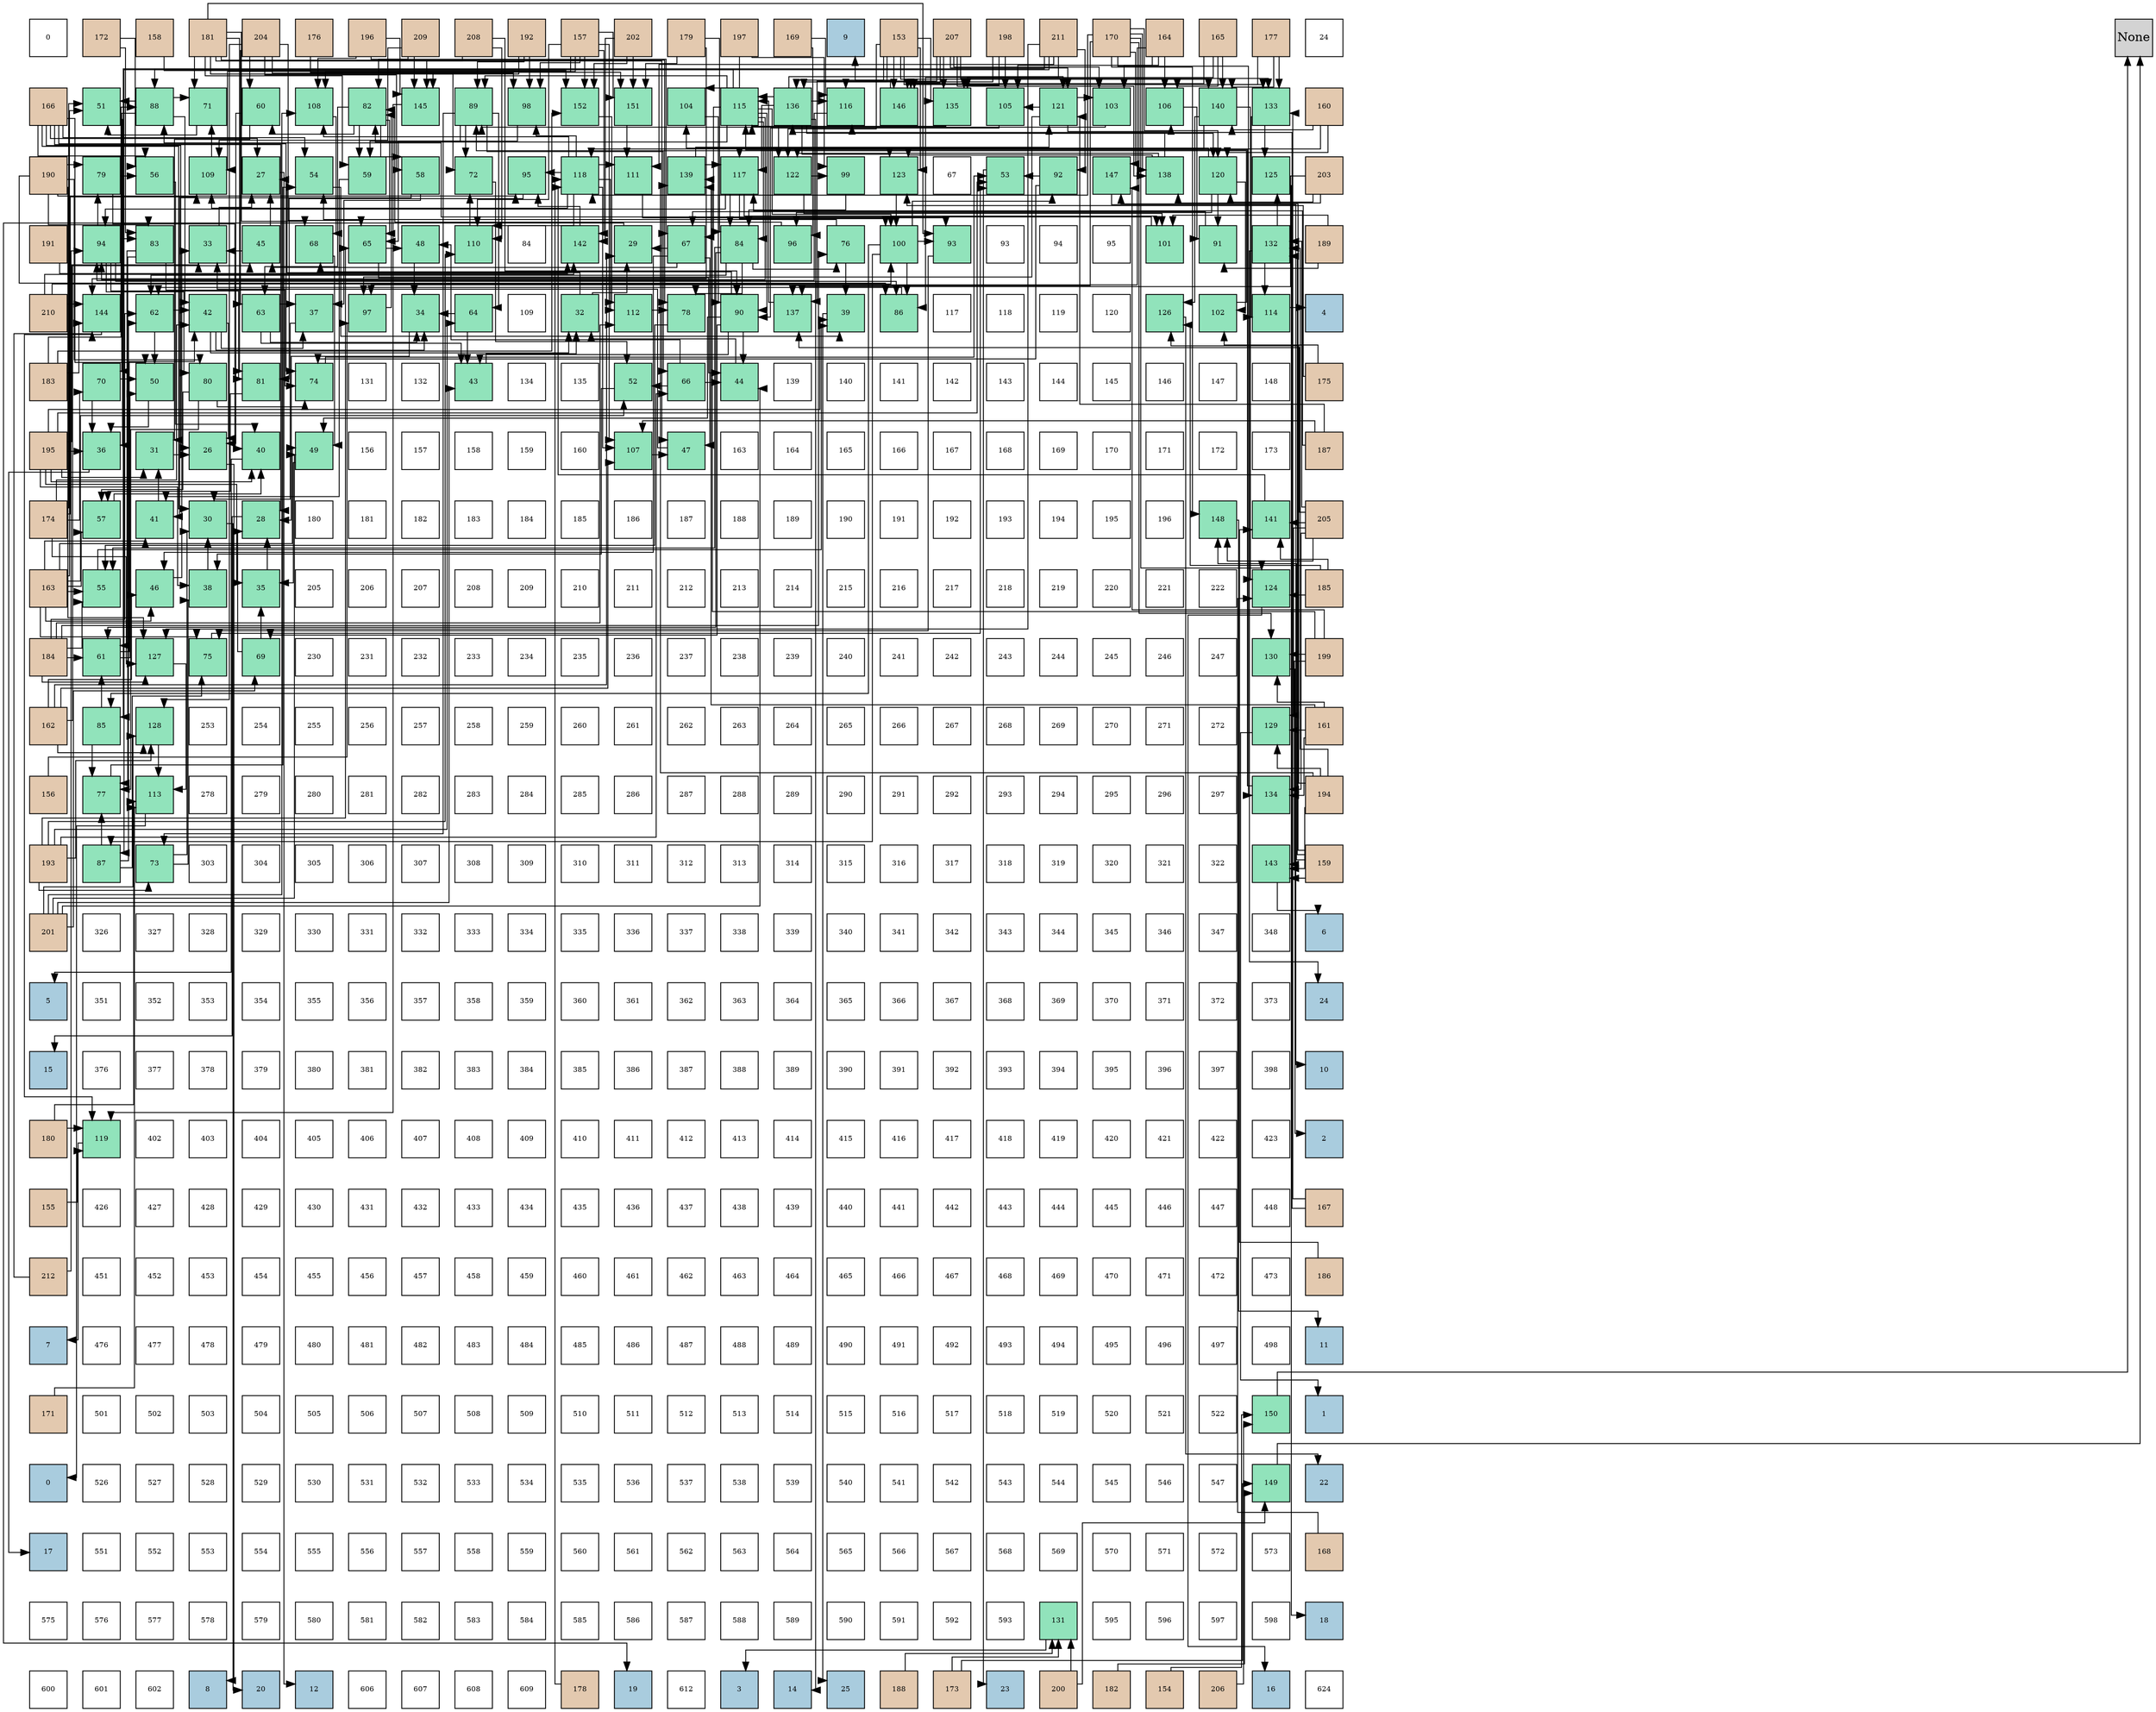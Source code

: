 digraph layout{
 rankdir=TB;
 splines=ortho;
 node [style=filled shape=square fixedsize=true width=0.6];
0[label="0", fontsize=8, fillcolor="#ffffff"];
1[label="172", fontsize=8, fillcolor="#e3c9af"];
2[label="158", fontsize=8, fillcolor="#e3c9af"];
3[label="181", fontsize=8, fillcolor="#e3c9af"];
4[label="204", fontsize=8, fillcolor="#e3c9af"];
5[label="176", fontsize=8, fillcolor="#e3c9af"];
6[label="196", fontsize=8, fillcolor="#e3c9af"];
7[label="209", fontsize=8, fillcolor="#e3c9af"];
8[label="208", fontsize=8, fillcolor="#e3c9af"];
9[label="192", fontsize=8, fillcolor="#e3c9af"];
10[label="157", fontsize=8, fillcolor="#e3c9af"];
11[label="202", fontsize=8, fillcolor="#e3c9af"];
12[label="179", fontsize=8, fillcolor="#e3c9af"];
13[label="197", fontsize=8, fillcolor="#e3c9af"];
14[label="169", fontsize=8, fillcolor="#e3c9af"];
15[label="9", fontsize=8, fillcolor="#a9ccde"];
16[label="153", fontsize=8, fillcolor="#e3c9af"];
17[label="207", fontsize=8, fillcolor="#e3c9af"];
18[label="198", fontsize=8, fillcolor="#e3c9af"];
19[label="211", fontsize=8, fillcolor="#e3c9af"];
20[label="170", fontsize=8, fillcolor="#e3c9af"];
21[label="164", fontsize=8, fillcolor="#e3c9af"];
22[label="165", fontsize=8, fillcolor="#e3c9af"];
23[label="177", fontsize=8, fillcolor="#e3c9af"];
24[label="24", fontsize=8, fillcolor="#ffffff"];
25[label="166", fontsize=8, fillcolor="#e3c9af"];
26[label="51", fontsize=8, fillcolor="#91e3bb"];
27[label="88", fontsize=8, fillcolor="#91e3bb"];
28[label="71", fontsize=8, fillcolor="#91e3bb"];
29[label="60", fontsize=8, fillcolor="#91e3bb"];
30[label="108", fontsize=8, fillcolor="#91e3bb"];
31[label="82", fontsize=8, fillcolor="#91e3bb"];
32[label="145", fontsize=8, fillcolor="#91e3bb"];
33[label="89", fontsize=8, fillcolor="#91e3bb"];
34[label="98", fontsize=8, fillcolor="#91e3bb"];
35[label="152", fontsize=8, fillcolor="#91e3bb"];
36[label="151", fontsize=8, fillcolor="#91e3bb"];
37[label="104", fontsize=8, fillcolor="#91e3bb"];
38[label="115", fontsize=8, fillcolor="#91e3bb"];
39[label="136", fontsize=8, fillcolor="#91e3bb"];
40[label="116", fontsize=8, fillcolor="#91e3bb"];
41[label="146", fontsize=8, fillcolor="#91e3bb"];
42[label="135", fontsize=8, fillcolor="#91e3bb"];
43[label="105", fontsize=8, fillcolor="#91e3bb"];
44[label="121", fontsize=8, fillcolor="#91e3bb"];
45[label="103", fontsize=8, fillcolor="#91e3bb"];
46[label="106", fontsize=8, fillcolor="#91e3bb"];
47[label="140", fontsize=8, fillcolor="#91e3bb"];
48[label="133", fontsize=8, fillcolor="#91e3bb"];
49[label="160", fontsize=8, fillcolor="#e3c9af"];
50[label="190", fontsize=8, fillcolor="#e3c9af"];
51[label="79", fontsize=8, fillcolor="#91e3bb"];
52[label="56", fontsize=8, fillcolor="#91e3bb"];
53[label="109", fontsize=8, fillcolor="#91e3bb"];
54[label="27", fontsize=8, fillcolor="#91e3bb"];
55[label="54", fontsize=8, fillcolor="#91e3bb"];
56[label="59", fontsize=8, fillcolor="#91e3bb"];
57[label="58", fontsize=8, fillcolor="#91e3bb"];
58[label="72", fontsize=8, fillcolor="#91e3bb"];
59[label="95", fontsize=8, fillcolor="#91e3bb"];
60[label="118", fontsize=8, fillcolor="#91e3bb"];
61[label="111", fontsize=8, fillcolor="#91e3bb"];
62[label="139", fontsize=8, fillcolor="#91e3bb"];
63[label="117", fontsize=8, fillcolor="#91e3bb"];
64[label="122", fontsize=8, fillcolor="#91e3bb"];
65[label="99", fontsize=8, fillcolor="#91e3bb"];
66[label="123", fontsize=8, fillcolor="#91e3bb"];
67[label="67", fontsize=8, fillcolor="#ffffff"];
68[label="53", fontsize=8, fillcolor="#91e3bb"];
69[label="92", fontsize=8, fillcolor="#91e3bb"];
70[label="147", fontsize=8, fillcolor="#91e3bb"];
71[label="138", fontsize=8, fillcolor="#91e3bb"];
72[label="120", fontsize=8, fillcolor="#91e3bb"];
73[label="125", fontsize=8, fillcolor="#91e3bb"];
74[label="203", fontsize=8, fillcolor="#e3c9af"];
75[label="191", fontsize=8, fillcolor="#e3c9af"];
76[label="94", fontsize=8, fillcolor="#91e3bb"];
77[label="83", fontsize=8, fillcolor="#91e3bb"];
78[label="33", fontsize=8, fillcolor="#91e3bb"];
79[label="45", fontsize=8, fillcolor="#91e3bb"];
80[label="68", fontsize=8, fillcolor="#91e3bb"];
81[label="65", fontsize=8, fillcolor="#91e3bb"];
82[label="48", fontsize=8, fillcolor="#91e3bb"];
83[label="110", fontsize=8, fillcolor="#91e3bb"];
84[label="84", fontsize=8, fillcolor="#ffffff"];
85[label="142", fontsize=8, fillcolor="#91e3bb"];
86[label="29", fontsize=8, fillcolor="#91e3bb"];
87[label="67", fontsize=8, fillcolor="#91e3bb"];
88[label="84", fontsize=8, fillcolor="#91e3bb"];
89[label="96", fontsize=8, fillcolor="#91e3bb"];
90[label="76", fontsize=8, fillcolor="#91e3bb"];
91[label="100", fontsize=8, fillcolor="#91e3bb"];
92[label="93", fontsize=8, fillcolor="#91e3bb"];
93[label="93", fontsize=8, fillcolor="#ffffff"];
94[label="94", fontsize=8, fillcolor="#ffffff"];
95[label="95", fontsize=8, fillcolor="#ffffff"];
96[label="101", fontsize=8, fillcolor="#91e3bb"];
97[label="91", fontsize=8, fillcolor="#91e3bb"];
98[label="132", fontsize=8, fillcolor="#91e3bb"];
99[label="189", fontsize=8, fillcolor="#e3c9af"];
100[label="210", fontsize=8, fillcolor="#e3c9af"];
101[label="144", fontsize=8, fillcolor="#91e3bb"];
102[label="62", fontsize=8, fillcolor="#91e3bb"];
103[label="42", fontsize=8, fillcolor="#91e3bb"];
104[label="63", fontsize=8, fillcolor="#91e3bb"];
105[label="37", fontsize=8, fillcolor="#91e3bb"];
106[label="97", fontsize=8, fillcolor="#91e3bb"];
107[label="34", fontsize=8, fillcolor="#91e3bb"];
108[label="64", fontsize=8, fillcolor="#91e3bb"];
109[label="109", fontsize=8, fillcolor="#ffffff"];
110[label="32", fontsize=8, fillcolor="#91e3bb"];
111[label="112", fontsize=8, fillcolor="#91e3bb"];
112[label="78", fontsize=8, fillcolor="#91e3bb"];
113[label="90", fontsize=8, fillcolor="#91e3bb"];
114[label="137", fontsize=8, fillcolor="#91e3bb"];
115[label="39", fontsize=8, fillcolor="#91e3bb"];
116[label="86", fontsize=8, fillcolor="#91e3bb"];
117[label="117", fontsize=8, fillcolor="#ffffff"];
118[label="118", fontsize=8, fillcolor="#ffffff"];
119[label="119", fontsize=8, fillcolor="#ffffff"];
120[label="120", fontsize=8, fillcolor="#ffffff"];
121[label="126", fontsize=8, fillcolor="#91e3bb"];
122[label="102", fontsize=8, fillcolor="#91e3bb"];
123[label="114", fontsize=8, fillcolor="#91e3bb"];
124[label="4", fontsize=8, fillcolor="#a9ccde"];
125[label="183", fontsize=8, fillcolor="#e3c9af"];
126[label="70", fontsize=8, fillcolor="#91e3bb"];
127[label="50", fontsize=8, fillcolor="#91e3bb"];
128[label="80", fontsize=8, fillcolor="#91e3bb"];
129[label="81", fontsize=8, fillcolor="#91e3bb"];
130[label="74", fontsize=8, fillcolor="#91e3bb"];
131[label="131", fontsize=8, fillcolor="#ffffff"];
132[label="132", fontsize=8, fillcolor="#ffffff"];
133[label="43", fontsize=8, fillcolor="#91e3bb"];
134[label="134", fontsize=8, fillcolor="#ffffff"];
135[label="135", fontsize=8, fillcolor="#ffffff"];
136[label="52", fontsize=8, fillcolor="#91e3bb"];
137[label="66", fontsize=8, fillcolor="#91e3bb"];
138[label="44", fontsize=8, fillcolor="#91e3bb"];
139[label="139", fontsize=8, fillcolor="#ffffff"];
140[label="140", fontsize=8, fillcolor="#ffffff"];
141[label="141", fontsize=8, fillcolor="#ffffff"];
142[label="142", fontsize=8, fillcolor="#ffffff"];
143[label="143", fontsize=8, fillcolor="#ffffff"];
144[label="144", fontsize=8, fillcolor="#ffffff"];
145[label="145", fontsize=8, fillcolor="#ffffff"];
146[label="146", fontsize=8, fillcolor="#ffffff"];
147[label="147", fontsize=8, fillcolor="#ffffff"];
148[label="148", fontsize=8, fillcolor="#ffffff"];
149[label="175", fontsize=8, fillcolor="#e3c9af"];
150[label="195", fontsize=8, fillcolor="#e3c9af"];
151[label="36", fontsize=8, fillcolor="#91e3bb"];
152[label="31", fontsize=8, fillcolor="#91e3bb"];
153[label="26", fontsize=8, fillcolor="#91e3bb"];
154[label="40", fontsize=8, fillcolor="#91e3bb"];
155[label="49", fontsize=8, fillcolor="#91e3bb"];
156[label="156", fontsize=8, fillcolor="#ffffff"];
157[label="157", fontsize=8, fillcolor="#ffffff"];
158[label="158", fontsize=8, fillcolor="#ffffff"];
159[label="159", fontsize=8, fillcolor="#ffffff"];
160[label="160", fontsize=8, fillcolor="#ffffff"];
161[label="107", fontsize=8, fillcolor="#91e3bb"];
162[label="47", fontsize=8, fillcolor="#91e3bb"];
163[label="163", fontsize=8, fillcolor="#ffffff"];
164[label="164", fontsize=8, fillcolor="#ffffff"];
165[label="165", fontsize=8, fillcolor="#ffffff"];
166[label="166", fontsize=8, fillcolor="#ffffff"];
167[label="167", fontsize=8, fillcolor="#ffffff"];
168[label="168", fontsize=8, fillcolor="#ffffff"];
169[label="169", fontsize=8, fillcolor="#ffffff"];
170[label="170", fontsize=8, fillcolor="#ffffff"];
171[label="171", fontsize=8, fillcolor="#ffffff"];
172[label="172", fontsize=8, fillcolor="#ffffff"];
173[label="173", fontsize=8, fillcolor="#ffffff"];
174[label="187", fontsize=8, fillcolor="#e3c9af"];
175[label="174", fontsize=8, fillcolor="#e3c9af"];
176[label="57", fontsize=8, fillcolor="#91e3bb"];
177[label="41", fontsize=8, fillcolor="#91e3bb"];
178[label="30", fontsize=8, fillcolor="#91e3bb"];
179[label="28", fontsize=8, fillcolor="#91e3bb"];
180[label="180", fontsize=8, fillcolor="#ffffff"];
181[label="181", fontsize=8, fillcolor="#ffffff"];
182[label="182", fontsize=8, fillcolor="#ffffff"];
183[label="183", fontsize=8, fillcolor="#ffffff"];
184[label="184", fontsize=8, fillcolor="#ffffff"];
185[label="185", fontsize=8, fillcolor="#ffffff"];
186[label="186", fontsize=8, fillcolor="#ffffff"];
187[label="187", fontsize=8, fillcolor="#ffffff"];
188[label="188", fontsize=8, fillcolor="#ffffff"];
189[label="189", fontsize=8, fillcolor="#ffffff"];
190[label="190", fontsize=8, fillcolor="#ffffff"];
191[label="191", fontsize=8, fillcolor="#ffffff"];
192[label="192", fontsize=8, fillcolor="#ffffff"];
193[label="193", fontsize=8, fillcolor="#ffffff"];
194[label="194", fontsize=8, fillcolor="#ffffff"];
195[label="195", fontsize=8, fillcolor="#ffffff"];
196[label="196", fontsize=8, fillcolor="#ffffff"];
197[label="148", fontsize=8, fillcolor="#91e3bb"];
198[label="141", fontsize=8, fillcolor="#91e3bb"];
199[label="205", fontsize=8, fillcolor="#e3c9af"];
200[label="163", fontsize=8, fillcolor="#e3c9af"];
201[label="55", fontsize=8, fillcolor="#91e3bb"];
202[label="46", fontsize=8, fillcolor="#91e3bb"];
203[label="38", fontsize=8, fillcolor="#91e3bb"];
204[label="35", fontsize=8, fillcolor="#91e3bb"];
205[label="205", fontsize=8, fillcolor="#ffffff"];
206[label="206", fontsize=8, fillcolor="#ffffff"];
207[label="207", fontsize=8, fillcolor="#ffffff"];
208[label="208", fontsize=8, fillcolor="#ffffff"];
209[label="209", fontsize=8, fillcolor="#ffffff"];
210[label="210", fontsize=8, fillcolor="#ffffff"];
211[label="211", fontsize=8, fillcolor="#ffffff"];
212[label="212", fontsize=8, fillcolor="#ffffff"];
213[label="213", fontsize=8, fillcolor="#ffffff"];
214[label="214", fontsize=8, fillcolor="#ffffff"];
215[label="215", fontsize=8, fillcolor="#ffffff"];
216[label="216", fontsize=8, fillcolor="#ffffff"];
217[label="217", fontsize=8, fillcolor="#ffffff"];
218[label="218", fontsize=8, fillcolor="#ffffff"];
219[label="219", fontsize=8, fillcolor="#ffffff"];
220[label="220", fontsize=8, fillcolor="#ffffff"];
221[label="221", fontsize=8, fillcolor="#ffffff"];
222[label="222", fontsize=8, fillcolor="#ffffff"];
223[label="124", fontsize=8, fillcolor="#91e3bb"];
224[label="185", fontsize=8, fillcolor="#e3c9af"];
225[label="184", fontsize=8, fillcolor="#e3c9af"];
226[label="61", fontsize=8, fillcolor="#91e3bb"];
227[label="127", fontsize=8, fillcolor="#91e3bb"];
228[label="75", fontsize=8, fillcolor="#91e3bb"];
229[label="69", fontsize=8, fillcolor="#91e3bb"];
230[label="230", fontsize=8, fillcolor="#ffffff"];
231[label="231", fontsize=8, fillcolor="#ffffff"];
232[label="232", fontsize=8, fillcolor="#ffffff"];
233[label="233", fontsize=8, fillcolor="#ffffff"];
234[label="234", fontsize=8, fillcolor="#ffffff"];
235[label="235", fontsize=8, fillcolor="#ffffff"];
236[label="236", fontsize=8, fillcolor="#ffffff"];
237[label="237", fontsize=8, fillcolor="#ffffff"];
238[label="238", fontsize=8, fillcolor="#ffffff"];
239[label="239", fontsize=8, fillcolor="#ffffff"];
240[label="240", fontsize=8, fillcolor="#ffffff"];
241[label="241", fontsize=8, fillcolor="#ffffff"];
242[label="242", fontsize=8, fillcolor="#ffffff"];
243[label="243", fontsize=8, fillcolor="#ffffff"];
244[label="244", fontsize=8, fillcolor="#ffffff"];
245[label="245", fontsize=8, fillcolor="#ffffff"];
246[label="246", fontsize=8, fillcolor="#ffffff"];
247[label="247", fontsize=8, fillcolor="#ffffff"];
248[label="130", fontsize=8, fillcolor="#91e3bb"];
249[label="199", fontsize=8, fillcolor="#e3c9af"];
250[label="162", fontsize=8, fillcolor="#e3c9af"];
251[label="85", fontsize=8, fillcolor="#91e3bb"];
252[label="128", fontsize=8, fillcolor="#91e3bb"];
253[label="253", fontsize=8, fillcolor="#ffffff"];
254[label="254", fontsize=8, fillcolor="#ffffff"];
255[label="255", fontsize=8, fillcolor="#ffffff"];
256[label="256", fontsize=8, fillcolor="#ffffff"];
257[label="257", fontsize=8, fillcolor="#ffffff"];
258[label="258", fontsize=8, fillcolor="#ffffff"];
259[label="259", fontsize=8, fillcolor="#ffffff"];
260[label="260", fontsize=8, fillcolor="#ffffff"];
261[label="261", fontsize=8, fillcolor="#ffffff"];
262[label="262", fontsize=8, fillcolor="#ffffff"];
263[label="263", fontsize=8, fillcolor="#ffffff"];
264[label="264", fontsize=8, fillcolor="#ffffff"];
265[label="265", fontsize=8, fillcolor="#ffffff"];
266[label="266", fontsize=8, fillcolor="#ffffff"];
267[label="267", fontsize=8, fillcolor="#ffffff"];
268[label="268", fontsize=8, fillcolor="#ffffff"];
269[label="269", fontsize=8, fillcolor="#ffffff"];
270[label="270", fontsize=8, fillcolor="#ffffff"];
271[label="271", fontsize=8, fillcolor="#ffffff"];
272[label="272", fontsize=8, fillcolor="#ffffff"];
273[label="129", fontsize=8, fillcolor="#91e3bb"];
274[label="161", fontsize=8, fillcolor="#e3c9af"];
275[label="156", fontsize=8, fillcolor="#e3c9af"];
276[label="77", fontsize=8, fillcolor="#91e3bb"];
277[label="113", fontsize=8, fillcolor="#91e3bb"];
278[label="278", fontsize=8, fillcolor="#ffffff"];
279[label="279", fontsize=8, fillcolor="#ffffff"];
280[label="280", fontsize=8, fillcolor="#ffffff"];
281[label="281", fontsize=8, fillcolor="#ffffff"];
282[label="282", fontsize=8, fillcolor="#ffffff"];
283[label="283", fontsize=8, fillcolor="#ffffff"];
284[label="284", fontsize=8, fillcolor="#ffffff"];
285[label="285", fontsize=8, fillcolor="#ffffff"];
286[label="286", fontsize=8, fillcolor="#ffffff"];
287[label="287", fontsize=8, fillcolor="#ffffff"];
288[label="288", fontsize=8, fillcolor="#ffffff"];
289[label="289", fontsize=8, fillcolor="#ffffff"];
290[label="290", fontsize=8, fillcolor="#ffffff"];
291[label="291", fontsize=8, fillcolor="#ffffff"];
292[label="292", fontsize=8, fillcolor="#ffffff"];
293[label="293", fontsize=8, fillcolor="#ffffff"];
294[label="294", fontsize=8, fillcolor="#ffffff"];
295[label="295", fontsize=8, fillcolor="#ffffff"];
296[label="296", fontsize=8, fillcolor="#ffffff"];
297[label="297", fontsize=8, fillcolor="#ffffff"];
298[label="134", fontsize=8, fillcolor="#91e3bb"];
299[label="194", fontsize=8, fillcolor="#e3c9af"];
300[label="193", fontsize=8, fillcolor="#e3c9af"];
301[label="87", fontsize=8, fillcolor="#91e3bb"];
302[label="73", fontsize=8, fillcolor="#91e3bb"];
303[label="303", fontsize=8, fillcolor="#ffffff"];
304[label="304", fontsize=8, fillcolor="#ffffff"];
305[label="305", fontsize=8, fillcolor="#ffffff"];
306[label="306", fontsize=8, fillcolor="#ffffff"];
307[label="307", fontsize=8, fillcolor="#ffffff"];
308[label="308", fontsize=8, fillcolor="#ffffff"];
309[label="309", fontsize=8, fillcolor="#ffffff"];
310[label="310", fontsize=8, fillcolor="#ffffff"];
311[label="311", fontsize=8, fillcolor="#ffffff"];
312[label="312", fontsize=8, fillcolor="#ffffff"];
313[label="313", fontsize=8, fillcolor="#ffffff"];
314[label="314", fontsize=8, fillcolor="#ffffff"];
315[label="315", fontsize=8, fillcolor="#ffffff"];
316[label="316", fontsize=8, fillcolor="#ffffff"];
317[label="317", fontsize=8, fillcolor="#ffffff"];
318[label="318", fontsize=8, fillcolor="#ffffff"];
319[label="319", fontsize=8, fillcolor="#ffffff"];
320[label="320", fontsize=8, fillcolor="#ffffff"];
321[label="321", fontsize=8, fillcolor="#ffffff"];
322[label="322", fontsize=8, fillcolor="#ffffff"];
323[label="143", fontsize=8, fillcolor="#91e3bb"];
324[label="159", fontsize=8, fillcolor="#e3c9af"];
325[label="201", fontsize=8, fillcolor="#e3c9af"];
326[label="326", fontsize=8, fillcolor="#ffffff"];
327[label="327", fontsize=8, fillcolor="#ffffff"];
328[label="328", fontsize=8, fillcolor="#ffffff"];
329[label="329", fontsize=8, fillcolor="#ffffff"];
330[label="330", fontsize=8, fillcolor="#ffffff"];
331[label="331", fontsize=8, fillcolor="#ffffff"];
332[label="332", fontsize=8, fillcolor="#ffffff"];
333[label="333", fontsize=8, fillcolor="#ffffff"];
334[label="334", fontsize=8, fillcolor="#ffffff"];
335[label="335", fontsize=8, fillcolor="#ffffff"];
336[label="336", fontsize=8, fillcolor="#ffffff"];
337[label="337", fontsize=8, fillcolor="#ffffff"];
338[label="338", fontsize=8, fillcolor="#ffffff"];
339[label="339", fontsize=8, fillcolor="#ffffff"];
340[label="340", fontsize=8, fillcolor="#ffffff"];
341[label="341", fontsize=8, fillcolor="#ffffff"];
342[label="342", fontsize=8, fillcolor="#ffffff"];
343[label="343", fontsize=8, fillcolor="#ffffff"];
344[label="344", fontsize=8, fillcolor="#ffffff"];
345[label="345", fontsize=8, fillcolor="#ffffff"];
346[label="346", fontsize=8, fillcolor="#ffffff"];
347[label="347", fontsize=8, fillcolor="#ffffff"];
348[label="348", fontsize=8, fillcolor="#ffffff"];
349[label="6", fontsize=8, fillcolor="#a9ccde"];
350[label="5", fontsize=8, fillcolor="#a9ccde"];
351[label="351", fontsize=8, fillcolor="#ffffff"];
352[label="352", fontsize=8, fillcolor="#ffffff"];
353[label="353", fontsize=8, fillcolor="#ffffff"];
354[label="354", fontsize=8, fillcolor="#ffffff"];
355[label="355", fontsize=8, fillcolor="#ffffff"];
356[label="356", fontsize=8, fillcolor="#ffffff"];
357[label="357", fontsize=8, fillcolor="#ffffff"];
358[label="358", fontsize=8, fillcolor="#ffffff"];
359[label="359", fontsize=8, fillcolor="#ffffff"];
360[label="360", fontsize=8, fillcolor="#ffffff"];
361[label="361", fontsize=8, fillcolor="#ffffff"];
362[label="362", fontsize=8, fillcolor="#ffffff"];
363[label="363", fontsize=8, fillcolor="#ffffff"];
364[label="364", fontsize=8, fillcolor="#ffffff"];
365[label="365", fontsize=8, fillcolor="#ffffff"];
366[label="366", fontsize=8, fillcolor="#ffffff"];
367[label="367", fontsize=8, fillcolor="#ffffff"];
368[label="368", fontsize=8, fillcolor="#ffffff"];
369[label="369", fontsize=8, fillcolor="#ffffff"];
370[label="370", fontsize=8, fillcolor="#ffffff"];
371[label="371", fontsize=8, fillcolor="#ffffff"];
372[label="372", fontsize=8, fillcolor="#ffffff"];
373[label="373", fontsize=8, fillcolor="#ffffff"];
374[label="24", fontsize=8, fillcolor="#a9ccde"];
375[label="15", fontsize=8, fillcolor="#a9ccde"];
376[label="376", fontsize=8, fillcolor="#ffffff"];
377[label="377", fontsize=8, fillcolor="#ffffff"];
378[label="378", fontsize=8, fillcolor="#ffffff"];
379[label="379", fontsize=8, fillcolor="#ffffff"];
380[label="380", fontsize=8, fillcolor="#ffffff"];
381[label="381", fontsize=8, fillcolor="#ffffff"];
382[label="382", fontsize=8, fillcolor="#ffffff"];
383[label="383", fontsize=8, fillcolor="#ffffff"];
384[label="384", fontsize=8, fillcolor="#ffffff"];
385[label="385", fontsize=8, fillcolor="#ffffff"];
386[label="386", fontsize=8, fillcolor="#ffffff"];
387[label="387", fontsize=8, fillcolor="#ffffff"];
388[label="388", fontsize=8, fillcolor="#ffffff"];
389[label="389", fontsize=8, fillcolor="#ffffff"];
390[label="390", fontsize=8, fillcolor="#ffffff"];
391[label="391", fontsize=8, fillcolor="#ffffff"];
392[label="392", fontsize=8, fillcolor="#ffffff"];
393[label="393", fontsize=8, fillcolor="#ffffff"];
394[label="394", fontsize=8, fillcolor="#ffffff"];
395[label="395", fontsize=8, fillcolor="#ffffff"];
396[label="396", fontsize=8, fillcolor="#ffffff"];
397[label="397", fontsize=8, fillcolor="#ffffff"];
398[label="398", fontsize=8, fillcolor="#ffffff"];
399[label="10", fontsize=8, fillcolor="#a9ccde"];
400[label="180", fontsize=8, fillcolor="#e3c9af"];
401[label="119", fontsize=8, fillcolor="#91e3bb"];
402[label="402", fontsize=8, fillcolor="#ffffff"];
403[label="403", fontsize=8, fillcolor="#ffffff"];
404[label="404", fontsize=8, fillcolor="#ffffff"];
405[label="405", fontsize=8, fillcolor="#ffffff"];
406[label="406", fontsize=8, fillcolor="#ffffff"];
407[label="407", fontsize=8, fillcolor="#ffffff"];
408[label="408", fontsize=8, fillcolor="#ffffff"];
409[label="409", fontsize=8, fillcolor="#ffffff"];
410[label="410", fontsize=8, fillcolor="#ffffff"];
411[label="411", fontsize=8, fillcolor="#ffffff"];
412[label="412", fontsize=8, fillcolor="#ffffff"];
413[label="413", fontsize=8, fillcolor="#ffffff"];
414[label="414", fontsize=8, fillcolor="#ffffff"];
415[label="415", fontsize=8, fillcolor="#ffffff"];
416[label="416", fontsize=8, fillcolor="#ffffff"];
417[label="417", fontsize=8, fillcolor="#ffffff"];
418[label="418", fontsize=8, fillcolor="#ffffff"];
419[label="419", fontsize=8, fillcolor="#ffffff"];
420[label="420", fontsize=8, fillcolor="#ffffff"];
421[label="421", fontsize=8, fillcolor="#ffffff"];
422[label="422", fontsize=8, fillcolor="#ffffff"];
423[label="423", fontsize=8, fillcolor="#ffffff"];
424[label="2", fontsize=8, fillcolor="#a9ccde"];
425[label="155", fontsize=8, fillcolor="#e3c9af"];
426[label="426", fontsize=8, fillcolor="#ffffff"];
427[label="427", fontsize=8, fillcolor="#ffffff"];
428[label="428", fontsize=8, fillcolor="#ffffff"];
429[label="429", fontsize=8, fillcolor="#ffffff"];
430[label="430", fontsize=8, fillcolor="#ffffff"];
431[label="431", fontsize=8, fillcolor="#ffffff"];
432[label="432", fontsize=8, fillcolor="#ffffff"];
433[label="433", fontsize=8, fillcolor="#ffffff"];
434[label="434", fontsize=8, fillcolor="#ffffff"];
435[label="435", fontsize=8, fillcolor="#ffffff"];
436[label="436", fontsize=8, fillcolor="#ffffff"];
437[label="437", fontsize=8, fillcolor="#ffffff"];
438[label="438", fontsize=8, fillcolor="#ffffff"];
439[label="439", fontsize=8, fillcolor="#ffffff"];
440[label="440", fontsize=8, fillcolor="#ffffff"];
441[label="441", fontsize=8, fillcolor="#ffffff"];
442[label="442", fontsize=8, fillcolor="#ffffff"];
443[label="443", fontsize=8, fillcolor="#ffffff"];
444[label="444", fontsize=8, fillcolor="#ffffff"];
445[label="445", fontsize=8, fillcolor="#ffffff"];
446[label="446", fontsize=8, fillcolor="#ffffff"];
447[label="447", fontsize=8, fillcolor="#ffffff"];
448[label="448", fontsize=8, fillcolor="#ffffff"];
449[label="167", fontsize=8, fillcolor="#e3c9af"];
450[label="212", fontsize=8, fillcolor="#e3c9af"];
451[label="451", fontsize=8, fillcolor="#ffffff"];
452[label="452", fontsize=8, fillcolor="#ffffff"];
453[label="453", fontsize=8, fillcolor="#ffffff"];
454[label="454", fontsize=8, fillcolor="#ffffff"];
455[label="455", fontsize=8, fillcolor="#ffffff"];
456[label="456", fontsize=8, fillcolor="#ffffff"];
457[label="457", fontsize=8, fillcolor="#ffffff"];
458[label="458", fontsize=8, fillcolor="#ffffff"];
459[label="459", fontsize=8, fillcolor="#ffffff"];
460[label="460", fontsize=8, fillcolor="#ffffff"];
461[label="461", fontsize=8, fillcolor="#ffffff"];
462[label="462", fontsize=8, fillcolor="#ffffff"];
463[label="463", fontsize=8, fillcolor="#ffffff"];
464[label="464", fontsize=8, fillcolor="#ffffff"];
465[label="465", fontsize=8, fillcolor="#ffffff"];
466[label="466", fontsize=8, fillcolor="#ffffff"];
467[label="467", fontsize=8, fillcolor="#ffffff"];
468[label="468", fontsize=8, fillcolor="#ffffff"];
469[label="469", fontsize=8, fillcolor="#ffffff"];
470[label="470", fontsize=8, fillcolor="#ffffff"];
471[label="471", fontsize=8, fillcolor="#ffffff"];
472[label="472", fontsize=8, fillcolor="#ffffff"];
473[label="473", fontsize=8, fillcolor="#ffffff"];
474[label="186", fontsize=8, fillcolor="#e3c9af"];
475[label="7", fontsize=8, fillcolor="#a9ccde"];
476[label="476", fontsize=8, fillcolor="#ffffff"];
477[label="477", fontsize=8, fillcolor="#ffffff"];
478[label="478", fontsize=8, fillcolor="#ffffff"];
479[label="479", fontsize=8, fillcolor="#ffffff"];
480[label="480", fontsize=8, fillcolor="#ffffff"];
481[label="481", fontsize=8, fillcolor="#ffffff"];
482[label="482", fontsize=8, fillcolor="#ffffff"];
483[label="483", fontsize=8, fillcolor="#ffffff"];
484[label="484", fontsize=8, fillcolor="#ffffff"];
485[label="485", fontsize=8, fillcolor="#ffffff"];
486[label="486", fontsize=8, fillcolor="#ffffff"];
487[label="487", fontsize=8, fillcolor="#ffffff"];
488[label="488", fontsize=8, fillcolor="#ffffff"];
489[label="489", fontsize=8, fillcolor="#ffffff"];
490[label="490", fontsize=8, fillcolor="#ffffff"];
491[label="491", fontsize=8, fillcolor="#ffffff"];
492[label="492", fontsize=8, fillcolor="#ffffff"];
493[label="493", fontsize=8, fillcolor="#ffffff"];
494[label="494", fontsize=8, fillcolor="#ffffff"];
495[label="495", fontsize=8, fillcolor="#ffffff"];
496[label="496", fontsize=8, fillcolor="#ffffff"];
497[label="497", fontsize=8, fillcolor="#ffffff"];
498[label="498", fontsize=8, fillcolor="#ffffff"];
499[label="11", fontsize=8, fillcolor="#a9ccde"];
500[label="171", fontsize=8, fillcolor="#e3c9af"];
501[label="501", fontsize=8, fillcolor="#ffffff"];
502[label="502", fontsize=8, fillcolor="#ffffff"];
503[label="503", fontsize=8, fillcolor="#ffffff"];
504[label="504", fontsize=8, fillcolor="#ffffff"];
505[label="505", fontsize=8, fillcolor="#ffffff"];
506[label="506", fontsize=8, fillcolor="#ffffff"];
507[label="507", fontsize=8, fillcolor="#ffffff"];
508[label="508", fontsize=8, fillcolor="#ffffff"];
509[label="509", fontsize=8, fillcolor="#ffffff"];
510[label="510", fontsize=8, fillcolor="#ffffff"];
511[label="511", fontsize=8, fillcolor="#ffffff"];
512[label="512", fontsize=8, fillcolor="#ffffff"];
513[label="513", fontsize=8, fillcolor="#ffffff"];
514[label="514", fontsize=8, fillcolor="#ffffff"];
515[label="515", fontsize=8, fillcolor="#ffffff"];
516[label="516", fontsize=8, fillcolor="#ffffff"];
517[label="517", fontsize=8, fillcolor="#ffffff"];
518[label="518", fontsize=8, fillcolor="#ffffff"];
519[label="519", fontsize=8, fillcolor="#ffffff"];
520[label="520", fontsize=8, fillcolor="#ffffff"];
521[label="521", fontsize=8, fillcolor="#ffffff"];
522[label="522", fontsize=8, fillcolor="#ffffff"];
523[label="150", fontsize=8, fillcolor="#91e3bb"];
524[label="1", fontsize=8, fillcolor="#a9ccde"];
525[label="0", fontsize=8, fillcolor="#a9ccde"];
526[label="526", fontsize=8, fillcolor="#ffffff"];
527[label="527", fontsize=8, fillcolor="#ffffff"];
528[label="528", fontsize=8, fillcolor="#ffffff"];
529[label="529", fontsize=8, fillcolor="#ffffff"];
530[label="530", fontsize=8, fillcolor="#ffffff"];
531[label="531", fontsize=8, fillcolor="#ffffff"];
532[label="532", fontsize=8, fillcolor="#ffffff"];
533[label="533", fontsize=8, fillcolor="#ffffff"];
534[label="534", fontsize=8, fillcolor="#ffffff"];
535[label="535", fontsize=8, fillcolor="#ffffff"];
536[label="536", fontsize=8, fillcolor="#ffffff"];
537[label="537", fontsize=8, fillcolor="#ffffff"];
538[label="538", fontsize=8, fillcolor="#ffffff"];
539[label="539", fontsize=8, fillcolor="#ffffff"];
540[label="540", fontsize=8, fillcolor="#ffffff"];
541[label="541", fontsize=8, fillcolor="#ffffff"];
542[label="542", fontsize=8, fillcolor="#ffffff"];
543[label="543", fontsize=8, fillcolor="#ffffff"];
544[label="544", fontsize=8, fillcolor="#ffffff"];
545[label="545", fontsize=8, fillcolor="#ffffff"];
546[label="546", fontsize=8, fillcolor="#ffffff"];
547[label="547", fontsize=8, fillcolor="#ffffff"];
548[label="149", fontsize=8, fillcolor="#91e3bb"];
549[label="22", fontsize=8, fillcolor="#a9ccde"];
550[label="17", fontsize=8, fillcolor="#a9ccde"];
551[label="551", fontsize=8, fillcolor="#ffffff"];
552[label="552", fontsize=8, fillcolor="#ffffff"];
553[label="553", fontsize=8, fillcolor="#ffffff"];
554[label="554", fontsize=8, fillcolor="#ffffff"];
555[label="555", fontsize=8, fillcolor="#ffffff"];
556[label="556", fontsize=8, fillcolor="#ffffff"];
557[label="557", fontsize=8, fillcolor="#ffffff"];
558[label="558", fontsize=8, fillcolor="#ffffff"];
559[label="559", fontsize=8, fillcolor="#ffffff"];
560[label="560", fontsize=8, fillcolor="#ffffff"];
561[label="561", fontsize=8, fillcolor="#ffffff"];
562[label="562", fontsize=8, fillcolor="#ffffff"];
563[label="563", fontsize=8, fillcolor="#ffffff"];
564[label="564", fontsize=8, fillcolor="#ffffff"];
565[label="565", fontsize=8, fillcolor="#ffffff"];
566[label="566", fontsize=8, fillcolor="#ffffff"];
567[label="567", fontsize=8, fillcolor="#ffffff"];
568[label="568", fontsize=8, fillcolor="#ffffff"];
569[label="569", fontsize=8, fillcolor="#ffffff"];
570[label="570", fontsize=8, fillcolor="#ffffff"];
571[label="571", fontsize=8, fillcolor="#ffffff"];
572[label="572", fontsize=8, fillcolor="#ffffff"];
573[label="573", fontsize=8, fillcolor="#ffffff"];
574[label="168", fontsize=8, fillcolor="#e3c9af"];
575[label="575", fontsize=8, fillcolor="#ffffff"];
576[label="576", fontsize=8, fillcolor="#ffffff"];
577[label="577", fontsize=8, fillcolor="#ffffff"];
578[label="578", fontsize=8, fillcolor="#ffffff"];
579[label="579", fontsize=8, fillcolor="#ffffff"];
580[label="580", fontsize=8, fillcolor="#ffffff"];
581[label="581", fontsize=8, fillcolor="#ffffff"];
582[label="582", fontsize=8, fillcolor="#ffffff"];
583[label="583", fontsize=8, fillcolor="#ffffff"];
584[label="584", fontsize=8, fillcolor="#ffffff"];
585[label="585", fontsize=8, fillcolor="#ffffff"];
586[label="586", fontsize=8, fillcolor="#ffffff"];
587[label="587", fontsize=8, fillcolor="#ffffff"];
588[label="588", fontsize=8, fillcolor="#ffffff"];
589[label="589", fontsize=8, fillcolor="#ffffff"];
590[label="590", fontsize=8, fillcolor="#ffffff"];
591[label="591", fontsize=8, fillcolor="#ffffff"];
592[label="592", fontsize=8, fillcolor="#ffffff"];
593[label="593", fontsize=8, fillcolor="#ffffff"];
594[label="131", fontsize=8, fillcolor="#91e3bb"];
595[label="595", fontsize=8, fillcolor="#ffffff"];
596[label="596", fontsize=8, fillcolor="#ffffff"];
597[label="597", fontsize=8, fillcolor="#ffffff"];
598[label="598", fontsize=8, fillcolor="#ffffff"];
599[label="18", fontsize=8, fillcolor="#a9ccde"];
600[label="600", fontsize=8, fillcolor="#ffffff"];
601[label="601", fontsize=8, fillcolor="#ffffff"];
602[label="602", fontsize=8, fillcolor="#ffffff"];
603[label="8", fontsize=8, fillcolor="#a9ccde"];
604[label="20", fontsize=8, fillcolor="#a9ccde"];
605[label="12", fontsize=8, fillcolor="#a9ccde"];
606[label="606", fontsize=8, fillcolor="#ffffff"];
607[label="607", fontsize=8, fillcolor="#ffffff"];
608[label="608", fontsize=8, fillcolor="#ffffff"];
609[label="609", fontsize=8, fillcolor="#ffffff"];
610[label="178", fontsize=8, fillcolor="#e3c9af"];
611[label="19", fontsize=8, fillcolor="#a9ccde"];
612[label="612", fontsize=8, fillcolor="#ffffff"];
613[label="3", fontsize=8, fillcolor="#a9ccde"];
614[label="14", fontsize=8, fillcolor="#a9ccde"];
615[label="25", fontsize=8, fillcolor="#a9ccde"];
616[label="188", fontsize=8, fillcolor="#e3c9af"];
617[label="173", fontsize=8, fillcolor="#e3c9af"];
618[label="23", fontsize=8, fillcolor="#a9ccde"];
619[label="200", fontsize=8, fillcolor="#e3c9af"];
620[label="182", fontsize=8, fillcolor="#e3c9af"];
621[label="154", fontsize=8, fillcolor="#e3c9af"];
622[label="206", fontsize=8, fillcolor="#e3c9af"];
623[label="16", fontsize=8, fillcolor="#a9ccde"];
624[label="624", fontsize=8, fillcolor="#ffffff"];
edge [constraint=false, style=vis];153 -> 603;
54 -> 605;
179 -> 375;
86 -> 611;
178 -> 604;
152 -> 153;
110 -> 54;
110 -> 86;
78 -> 54;
107 -> 179;
204 -> 179;
151 -> 550;
105 -> 178;
203 -> 178;
115 -> 615;
154 -> 350;
177 -> 152;
103 -> 153;
103 -> 110;
103 -> 107;
103 -> 105;
133 -> 110;
138 -> 110;
79 -> 54;
79 -> 78;
202 -> 78;
162 -> 78;
82 -> 107;
155 -> 204;
127 -> 151;
26 -> 151;
136 -> 203;
68 -> 618;
55 -> 115;
201 -> 115;
52 -> 154;
176 -> 154;
57 -> 105;
57 -> 177;
56 -> 177;
29 -> 153;
29 -> 152;
226 -> 103;
226 -> 127;
102 -> 103;
102 -> 127;
104 -> 107;
104 -> 105;
104 -> 133;
108 -> 107;
108 -> 133;
81 -> 138;
81 -> 82;
137 -> 138;
137 -> 82;
137 -> 136;
87 -> 86;
87 -> 79;
87 -> 202;
87 -> 162;
80 -> 155;
229 -> 179;
229 -> 204;
126 -> 151;
126 -> 127;
28 -> 26;
58 -> 136;
302 -> 178;
302 -> 203;
130 -> 68;
228 -> 68;
90 -> 115;
90 -> 55;
276 -> 55;
112 -> 201;
51 -> 154;
51 -> 52;
128 -> 176;
128 -> 130;
128 -> 276;
129 -> 176;
31 -> 57;
31 -> 56;
31 -> 29;
31 -> 104;
31 -> 81;
77 -> 226;
77 -> 130;
77 -> 276;
88 -> 201;
88 -> 226;
88 -> 102;
88 -> 90;
88 -> 112;
251 -> 226;
251 -> 276;
116 -> 102;
301 -> 102;
301 -> 228;
301 -> 276;
27 -> 103;
27 -> 26;
27 -> 126;
27 -> 28;
33 -> 108;
33 -> 81;
33 -> 137;
33 -> 58;
33 -> 302;
113 -> 133;
113 -> 138;
113 -> 155;
113 -> 80;
113 -> 229;
97 -> 87;
69 -> 68;
69 -> 130;
92 -> 228;
76 -> 51;
76 -> 128;
76 -> 129;
76 -> 77;
76 -> 116;
59 -> 129;
89 -> 31;
106 -> 31;
34 -> 56;
65 -> 88;
91 -> 251;
91 -> 116;
91 -> 301;
91 -> 69;
91 -> 92;
96 -> 27;
122 -> 33;
45 -> 33;
37 -> 113;
43 -> 113;
46 -> 97;
161 -> 162;
30 -> 80;
53 -> 28;
83 -> 58;
61 -> 92;
111 -> 112;
277 -> 525;
123 -> 124;
38 -> 87;
38 -> 31;
38 -> 88;
38 -> 27;
38 -> 33;
38 -> 113;
38 -> 76;
38 -> 91;
40 -> 76;
63 -> 88;
63 -> 76;
63 -> 91;
63 -> 96;
60 -> 59;
60 -> 34;
60 -> 161;
60 -> 30;
60 -> 53;
60 -> 83;
60 -> 61;
60 -> 111;
401 -> 475;
72 -> 97;
72 -> 89;
72 -> 122;
72 -> 37;
44 -> 106;
44 -> 45;
44 -> 43;
44 -> 46;
64 -> 65;
64 -> 96;
66 -> 91;
223 -> 623;
73 -> 599;
121 -> 549;
227 -> 277;
252 -> 277;
273 -> 524;
248 -> 424;
594 -> 613;
98 -> 374;
98 -> 123;
98 -> 73;
48 -> 123;
48 -> 73;
298 -> 38;
42 -> 38;
39 -> 614;
39 -> 38;
39 -> 40;
39 -> 63;
39 -> 72;
39 -> 44;
39 -> 64;
39 -> 66;
114 -> 38;
71 -> 40;
71 -> 64;
71 -> 66;
62 -> 63;
62 -> 44;
47 -> 60;
47 -> 223;
47 -> 121;
198 -> 60;
85 -> 59;
323 -> 349;
101 -> 401;
32 -> 401;
41 -> 15;
70 -> 399;
197 -> 499;
548 -> None;
523 -> None;
36 -> 61;
35 -> 111;
16 -> 40;
16 -> 64;
16 -> 66;
16 -> 48;
16 -> 42;
16 -> 39;
16 -> 47;
16 -> 41;
621 -> 523;
425 -> 401;
275 -> 106;
10 -> 34;
10 -> 161;
10 -> 30;
10 -> 53;
10 -> 83;
10 -> 85;
10 -> 36;
10 -> 35;
2 -> 35;
324 -> 98;
324 -> 323;
324 -> 70;
324 -> 197;
49 -> 63;
49 -> 72;
49 -> 47;
274 -> 273;
274 -> 248;
274 -> 298;
274 -> 62;
250 -> 86;
250 -> 79;
250 -> 202;
250 -> 161;
250 -> 252;
200 -> 177;
200 -> 202;
200 -> 155;
200 -> 26;
200 -> 136;
200 -> 201;
200 -> 176;
200 -> 228;
21 -> 106;
21 -> 45;
21 -> 43;
21 -> 46;
22 -> 46;
22 -> 42;
22 -> 47;
22 -> 41;
25 -> 153;
25 -> 54;
25 -> 179;
25 -> 178;
25 -> 127;
25 -> 55;
25 -> 52;
25 -> 130;
449 -> 48;
449 -> 39;
574 -> 223;
14 -> 89;
14 -> 40;
20 -> 60;
20 -> 72;
20 -> 223;
20 -> 248;
20 -> 298;
20 -> 114;
20 -> 71;
20 -> 70;
20 -> 197;
500 -> 277;
1 -> 52;
1 -> 77;
617 -> 594;
617 -> 548;
175 -> 103;
175 -> 26;
175 -> 126;
175 -> 53;
175 -> 227;
149 -> 122;
149 -> 66;
5 -> 36;
23 -> 48;
23 -> 47;
23 -> 41;
610 -> 60;
12 -> 88;
12 -> 101;
12 -> 36;
400 -> 277;
400 -> 401;
3 -> 162;
3 -> 56;
3 -> 80;
3 -> 28;
3 -> 58;
3 -> 112;
3 -> 129;
3 -> 92;
620 -> 548;
125 -> 27;
125 -> 101;
125 -> 35;
225 -> 201;
225 -> 226;
225 -> 102;
225 -> 90;
225 -> 111;
225 -> 227;
224 -> 223;
224 -> 121;
224 -> 198;
474 -> 198;
174 -> 161;
174 -> 63;
174 -> 44;
616 -> 594;
99 -> 97;
99 -> 96;
50 -> 51;
50 -> 128;
50 -> 77;
50 -> 116;
50 -> 59;
50 -> 227;
75 -> 85;
9 -> 33;
9 -> 34;
9 -> 32;
300 -> 108;
300 -> 81;
300 -> 137;
300 -> 302;
300 -> 83;
300 -> 252;
299 -> 121;
299 -> 273;
299 -> 98;
299 -> 62;
299 -> 323;
150 -> 152;
150 -> 78;
150 -> 204;
150 -> 151;
150 -> 203;
150 -> 115;
150 -> 154;
150 -> 68;
6 -> 87;
6 -> 30;
6 -> 32;
13 -> 65;
13 -> 37;
18 -> 43;
18 -> 42;
18 -> 39;
249 -> 248;
249 -> 62;
249 -> 323;
249 -> 70;
619 -> 594;
619 -> 548;
325 -> 133;
325 -> 138;
325 -> 155;
325 -> 229;
325 -> 30;
325 -> 252;
11 -> 85;
11 -> 36;
11 -> 35;
74 -> 72;
74 -> 114;
74 -> 71;
4 -> 57;
4 -> 29;
4 -> 104;
4 -> 81;
4 -> 34;
4 -> 252;
199 -> 273;
199 -> 98;
199 -> 298;
199 -> 114;
199 -> 198;
199 -> 197;
622 -> 523;
17 -> 45;
17 -> 44;
17 -> 48;
17 -> 42;
17 -> 114;
17 -> 71;
17 -> 41;
8 -> 113;
8 -> 83;
8 -> 32;
7 -> 31;
7 -> 53;
7 -> 32;
100 -> 91;
100 -> 85;
100 -> 101;
19 -> 251;
19 -> 116;
19 -> 301;
19 -> 69;
19 -> 61;
19 -> 227;
450 -> 76;
450 -> 101;
edge [constraint=true, style=invis];
0 -> 25 -> 50 -> 75 -> 100 -> 125 -> 150 -> 175 -> 200 -> 225 -> 250 -> 275 -> 300 -> 325 -> 350 -> 375 -> 400 -> 425 -> 450 -> 475 -> 500 -> 525 -> 550 -> 575 -> 600;
1 -> 26 -> 51 -> 76 -> 101 -> 126 -> 151 -> 176 -> 201 -> 226 -> 251 -> 276 -> 301 -> 326 -> 351 -> 376 -> 401 -> 426 -> 451 -> 476 -> 501 -> 526 -> 551 -> 576 -> 601;
2 -> 27 -> 52 -> 77 -> 102 -> 127 -> 152 -> 177 -> 202 -> 227 -> 252 -> 277 -> 302 -> 327 -> 352 -> 377 -> 402 -> 427 -> 452 -> 477 -> 502 -> 527 -> 552 -> 577 -> 602;
3 -> 28 -> 53 -> 78 -> 103 -> 128 -> 153 -> 178 -> 203 -> 228 -> 253 -> 278 -> 303 -> 328 -> 353 -> 378 -> 403 -> 428 -> 453 -> 478 -> 503 -> 528 -> 553 -> 578 -> 603;
4 -> 29 -> 54 -> 79 -> 104 -> 129 -> 154 -> 179 -> 204 -> 229 -> 254 -> 279 -> 304 -> 329 -> 354 -> 379 -> 404 -> 429 -> 454 -> 479 -> 504 -> 529 -> 554 -> 579 -> 604;
5 -> 30 -> 55 -> 80 -> 105 -> 130 -> 155 -> 180 -> 205 -> 230 -> 255 -> 280 -> 305 -> 330 -> 355 -> 380 -> 405 -> 430 -> 455 -> 480 -> 505 -> 530 -> 555 -> 580 -> 605;
6 -> 31 -> 56 -> 81 -> 106 -> 131 -> 156 -> 181 -> 206 -> 231 -> 256 -> 281 -> 306 -> 331 -> 356 -> 381 -> 406 -> 431 -> 456 -> 481 -> 506 -> 531 -> 556 -> 581 -> 606;
7 -> 32 -> 57 -> 82 -> 107 -> 132 -> 157 -> 182 -> 207 -> 232 -> 257 -> 282 -> 307 -> 332 -> 357 -> 382 -> 407 -> 432 -> 457 -> 482 -> 507 -> 532 -> 557 -> 582 -> 607;
8 -> 33 -> 58 -> 83 -> 108 -> 133 -> 158 -> 183 -> 208 -> 233 -> 258 -> 283 -> 308 -> 333 -> 358 -> 383 -> 408 -> 433 -> 458 -> 483 -> 508 -> 533 -> 558 -> 583 -> 608;
9 -> 34 -> 59 -> 84 -> 109 -> 134 -> 159 -> 184 -> 209 -> 234 -> 259 -> 284 -> 309 -> 334 -> 359 -> 384 -> 409 -> 434 -> 459 -> 484 -> 509 -> 534 -> 559 -> 584 -> 609;
10 -> 35 -> 60 -> 85 -> 110 -> 135 -> 160 -> 185 -> 210 -> 235 -> 260 -> 285 -> 310 -> 335 -> 360 -> 385 -> 410 -> 435 -> 460 -> 485 -> 510 -> 535 -> 560 -> 585 -> 610;
11 -> 36 -> 61 -> 86 -> 111 -> 136 -> 161 -> 186 -> 211 -> 236 -> 261 -> 286 -> 311 -> 336 -> 361 -> 386 -> 411 -> 436 -> 461 -> 486 -> 511 -> 536 -> 561 -> 586 -> 611;
12 -> 37 -> 62 -> 87 -> 112 -> 137 -> 162 -> 187 -> 212 -> 237 -> 262 -> 287 -> 312 -> 337 -> 362 -> 387 -> 412 -> 437 -> 462 -> 487 -> 512 -> 537 -> 562 -> 587 -> 612;
13 -> 38 -> 63 -> 88 -> 113 -> 138 -> 163 -> 188 -> 213 -> 238 -> 263 -> 288 -> 313 -> 338 -> 363 -> 388 -> 413 -> 438 -> 463 -> 488 -> 513 -> 538 -> 563 -> 588 -> 613;
14 -> 39 -> 64 -> 89 -> 114 -> 139 -> 164 -> 189 -> 214 -> 239 -> 264 -> 289 -> 314 -> 339 -> 364 -> 389 -> 414 -> 439 -> 464 -> 489 -> 514 -> 539 -> 564 -> 589 -> 614;
15 -> 40 -> 65 -> 90 -> 115 -> 140 -> 165 -> 190 -> 215 -> 240 -> 265 -> 290 -> 315 -> 340 -> 365 -> 390 -> 415 -> 440 -> 465 -> 490 -> 515 -> 540 -> 565 -> 590 -> 615;
16 -> 41 -> 66 -> 91 -> 116 -> 141 -> 166 -> 191 -> 216 -> 241 -> 266 -> 291 -> 316 -> 341 -> 366 -> 391 -> 416 -> 441 -> 466 -> 491 -> 516 -> 541 -> 566 -> 591 -> 616;
17 -> 42 -> 67 -> 92 -> 117 -> 142 -> 167 -> 192 -> 217 -> 242 -> 267 -> 292 -> 317 -> 342 -> 367 -> 392 -> 417 -> 442 -> 467 -> 492 -> 517 -> 542 -> 567 -> 592 -> 617;
18 -> 43 -> 68 -> 93 -> 118 -> 143 -> 168 -> 193 -> 218 -> 243 -> 268 -> 293 -> 318 -> 343 -> 368 -> 393 -> 418 -> 443 -> 468 -> 493 -> 518 -> 543 -> 568 -> 593 -> 618;
19 -> 44 -> 69 -> 94 -> 119 -> 144 -> 169 -> 194 -> 219 -> 244 -> 269 -> 294 -> 319 -> 344 -> 369 -> 394 -> 419 -> 444 -> 469 -> 494 -> 519 -> 544 -> 569 -> 594 -> 619;
20 -> 45 -> 70 -> 95 -> 120 -> 145 -> 170 -> 195 -> 220 -> 245 -> 270 -> 295 -> 320 -> 345 -> 370 -> 395 -> 420 -> 445 -> 470 -> 495 -> 520 -> 545 -> 570 -> 595 -> 620;
21 -> 46 -> 71 -> 96 -> 121 -> 146 -> 171 -> 196 -> 221 -> 246 -> 271 -> 296 -> 321 -> 346 -> 371 -> 396 -> 421 -> 446 -> 471 -> 496 -> 521 -> 546 -> 571 -> 596 -> 621;
22 -> 47 -> 72 -> 97 -> 122 -> 147 -> 172 -> 197 -> 222 -> 247 -> 272 -> 297 -> 322 -> 347 -> 372 -> 397 -> 422 -> 447 -> 472 -> 497 -> 522 -> 547 -> 572 -> 597 -> 622;
23 -> 48 -> 73 -> 98 -> 123 -> 148 -> 173 -> 198 -> 223 -> 248 -> 273 -> 298 -> 323 -> 348 -> 373 -> 398 -> 423 -> 448 -> 473 -> 498 -> 523 -> 548 -> 573 -> 598 -> 623;
24 -> 49 -> 74 -> 99 -> 124 -> 149 -> 174 -> 199 -> 224 -> 249 -> 274 -> 299 -> 324 -> 349 -> 374 -> 399 -> 424 -> 449 -> 474 -> 499 -> 524 -> 549 -> 574 -> 599 -> 624;
rank = same {0 -> 1 -> 2 -> 3 -> 4 -> 5 -> 6 -> 7 -> 8 -> 9 -> 10 -> 11 -> 12 -> 13 -> 14 -> 15 -> 16 -> 17 -> 18 -> 19 -> 20 -> 21 -> 22 -> 23 -> 24};
rank = same {25 -> 26 -> 27 -> 28 -> 29 -> 30 -> 31 -> 32 -> 33 -> 34 -> 35 -> 36 -> 37 -> 38 -> 39 -> 40 -> 41 -> 42 -> 43 -> 44 -> 45 -> 46 -> 47 -> 48 -> 49};
rank = same {50 -> 51 -> 52 -> 53 -> 54 -> 55 -> 56 -> 57 -> 58 -> 59 -> 60 -> 61 -> 62 -> 63 -> 64 -> 65 -> 66 -> 67 -> 68 -> 69 -> 70 -> 71 -> 72 -> 73 -> 74};
rank = same {75 -> 76 -> 77 -> 78 -> 79 -> 80 -> 81 -> 82 -> 83 -> 84 -> 85 -> 86 -> 87 -> 88 -> 89 -> 90 -> 91 -> 92 -> 93 -> 94 -> 95 -> 96 -> 97 -> 98 -> 99};
rank = same {100 -> 101 -> 102 -> 103 -> 104 -> 105 -> 106 -> 107 -> 108 -> 109 -> 110 -> 111 -> 112 -> 113 -> 114 -> 115 -> 116 -> 117 -> 118 -> 119 -> 120 -> 121 -> 122 -> 123 -> 124};
rank = same {125 -> 126 -> 127 -> 128 -> 129 -> 130 -> 131 -> 132 -> 133 -> 134 -> 135 -> 136 -> 137 -> 138 -> 139 -> 140 -> 141 -> 142 -> 143 -> 144 -> 145 -> 146 -> 147 -> 148 -> 149};
rank = same {150 -> 151 -> 152 -> 153 -> 154 -> 155 -> 156 -> 157 -> 158 -> 159 -> 160 -> 161 -> 162 -> 163 -> 164 -> 165 -> 166 -> 167 -> 168 -> 169 -> 170 -> 171 -> 172 -> 173 -> 174};
rank = same {175 -> 176 -> 177 -> 178 -> 179 -> 180 -> 181 -> 182 -> 183 -> 184 -> 185 -> 186 -> 187 -> 188 -> 189 -> 190 -> 191 -> 192 -> 193 -> 194 -> 195 -> 196 -> 197 -> 198 -> 199};
rank = same {200 -> 201 -> 202 -> 203 -> 204 -> 205 -> 206 -> 207 -> 208 -> 209 -> 210 -> 211 -> 212 -> 213 -> 214 -> 215 -> 216 -> 217 -> 218 -> 219 -> 220 -> 221 -> 222 -> 223 -> 224};
rank = same {225 -> 226 -> 227 -> 228 -> 229 -> 230 -> 231 -> 232 -> 233 -> 234 -> 235 -> 236 -> 237 -> 238 -> 239 -> 240 -> 241 -> 242 -> 243 -> 244 -> 245 -> 246 -> 247 -> 248 -> 249};
rank = same {250 -> 251 -> 252 -> 253 -> 254 -> 255 -> 256 -> 257 -> 258 -> 259 -> 260 -> 261 -> 262 -> 263 -> 264 -> 265 -> 266 -> 267 -> 268 -> 269 -> 270 -> 271 -> 272 -> 273 -> 274};
rank = same {275 -> 276 -> 277 -> 278 -> 279 -> 280 -> 281 -> 282 -> 283 -> 284 -> 285 -> 286 -> 287 -> 288 -> 289 -> 290 -> 291 -> 292 -> 293 -> 294 -> 295 -> 296 -> 297 -> 298 -> 299};
rank = same {300 -> 301 -> 302 -> 303 -> 304 -> 305 -> 306 -> 307 -> 308 -> 309 -> 310 -> 311 -> 312 -> 313 -> 314 -> 315 -> 316 -> 317 -> 318 -> 319 -> 320 -> 321 -> 322 -> 323 -> 324};
rank = same {325 -> 326 -> 327 -> 328 -> 329 -> 330 -> 331 -> 332 -> 333 -> 334 -> 335 -> 336 -> 337 -> 338 -> 339 -> 340 -> 341 -> 342 -> 343 -> 344 -> 345 -> 346 -> 347 -> 348 -> 349};
rank = same {350 -> 351 -> 352 -> 353 -> 354 -> 355 -> 356 -> 357 -> 358 -> 359 -> 360 -> 361 -> 362 -> 363 -> 364 -> 365 -> 366 -> 367 -> 368 -> 369 -> 370 -> 371 -> 372 -> 373 -> 374};
rank = same {375 -> 376 -> 377 -> 378 -> 379 -> 380 -> 381 -> 382 -> 383 -> 384 -> 385 -> 386 -> 387 -> 388 -> 389 -> 390 -> 391 -> 392 -> 393 -> 394 -> 395 -> 396 -> 397 -> 398 -> 399};
rank = same {400 -> 401 -> 402 -> 403 -> 404 -> 405 -> 406 -> 407 -> 408 -> 409 -> 410 -> 411 -> 412 -> 413 -> 414 -> 415 -> 416 -> 417 -> 418 -> 419 -> 420 -> 421 -> 422 -> 423 -> 424};
rank = same {425 -> 426 -> 427 -> 428 -> 429 -> 430 -> 431 -> 432 -> 433 -> 434 -> 435 -> 436 -> 437 -> 438 -> 439 -> 440 -> 441 -> 442 -> 443 -> 444 -> 445 -> 446 -> 447 -> 448 -> 449};
rank = same {450 -> 451 -> 452 -> 453 -> 454 -> 455 -> 456 -> 457 -> 458 -> 459 -> 460 -> 461 -> 462 -> 463 -> 464 -> 465 -> 466 -> 467 -> 468 -> 469 -> 470 -> 471 -> 472 -> 473 -> 474};
rank = same {475 -> 476 -> 477 -> 478 -> 479 -> 480 -> 481 -> 482 -> 483 -> 484 -> 485 -> 486 -> 487 -> 488 -> 489 -> 490 -> 491 -> 492 -> 493 -> 494 -> 495 -> 496 -> 497 -> 498 -> 499};
rank = same {500 -> 501 -> 502 -> 503 -> 504 -> 505 -> 506 -> 507 -> 508 -> 509 -> 510 -> 511 -> 512 -> 513 -> 514 -> 515 -> 516 -> 517 -> 518 -> 519 -> 520 -> 521 -> 522 -> 523 -> 524};
rank = same {525 -> 526 -> 527 -> 528 -> 529 -> 530 -> 531 -> 532 -> 533 -> 534 -> 535 -> 536 -> 537 -> 538 -> 539 -> 540 -> 541 -> 542 -> 543 -> 544 -> 545 -> 546 -> 547 -> 548 -> 549};
rank = same {550 -> 551 -> 552 -> 553 -> 554 -> 555 -> 556 -> 557 -> 558 -> 559 -> 560 -> 561 -> 562 -> 563 -> 564 -> 565 -> 566 -> 567 -> 568 -> 569 -> 570 -> 571 -> 572 -> 573 -> 574};
rank = same {575 -> 576 -> 577 -> 578 -> 579 -> 580 -> 581 -> 582 -> 583 -> 584 -> 585 -> 586 -> 587 -> 588 -> 589 -> 590 -> 591 -> 592 -> 593 -> 594 -> 595 -> 596 -> 597 -> 598 -> 599};
rank = same {600 -> 601 -> 602 -> 603 -> 604 -> 605 -> 606 -> 607 -> 608 -> 609 -> 610 -> 611 -> 612 -> 613 -> 614 -> 615 -> 616 -> 617 -> 618 -> 619 -> 620 -> 621 -> 622 -> 623 -> 624};
}